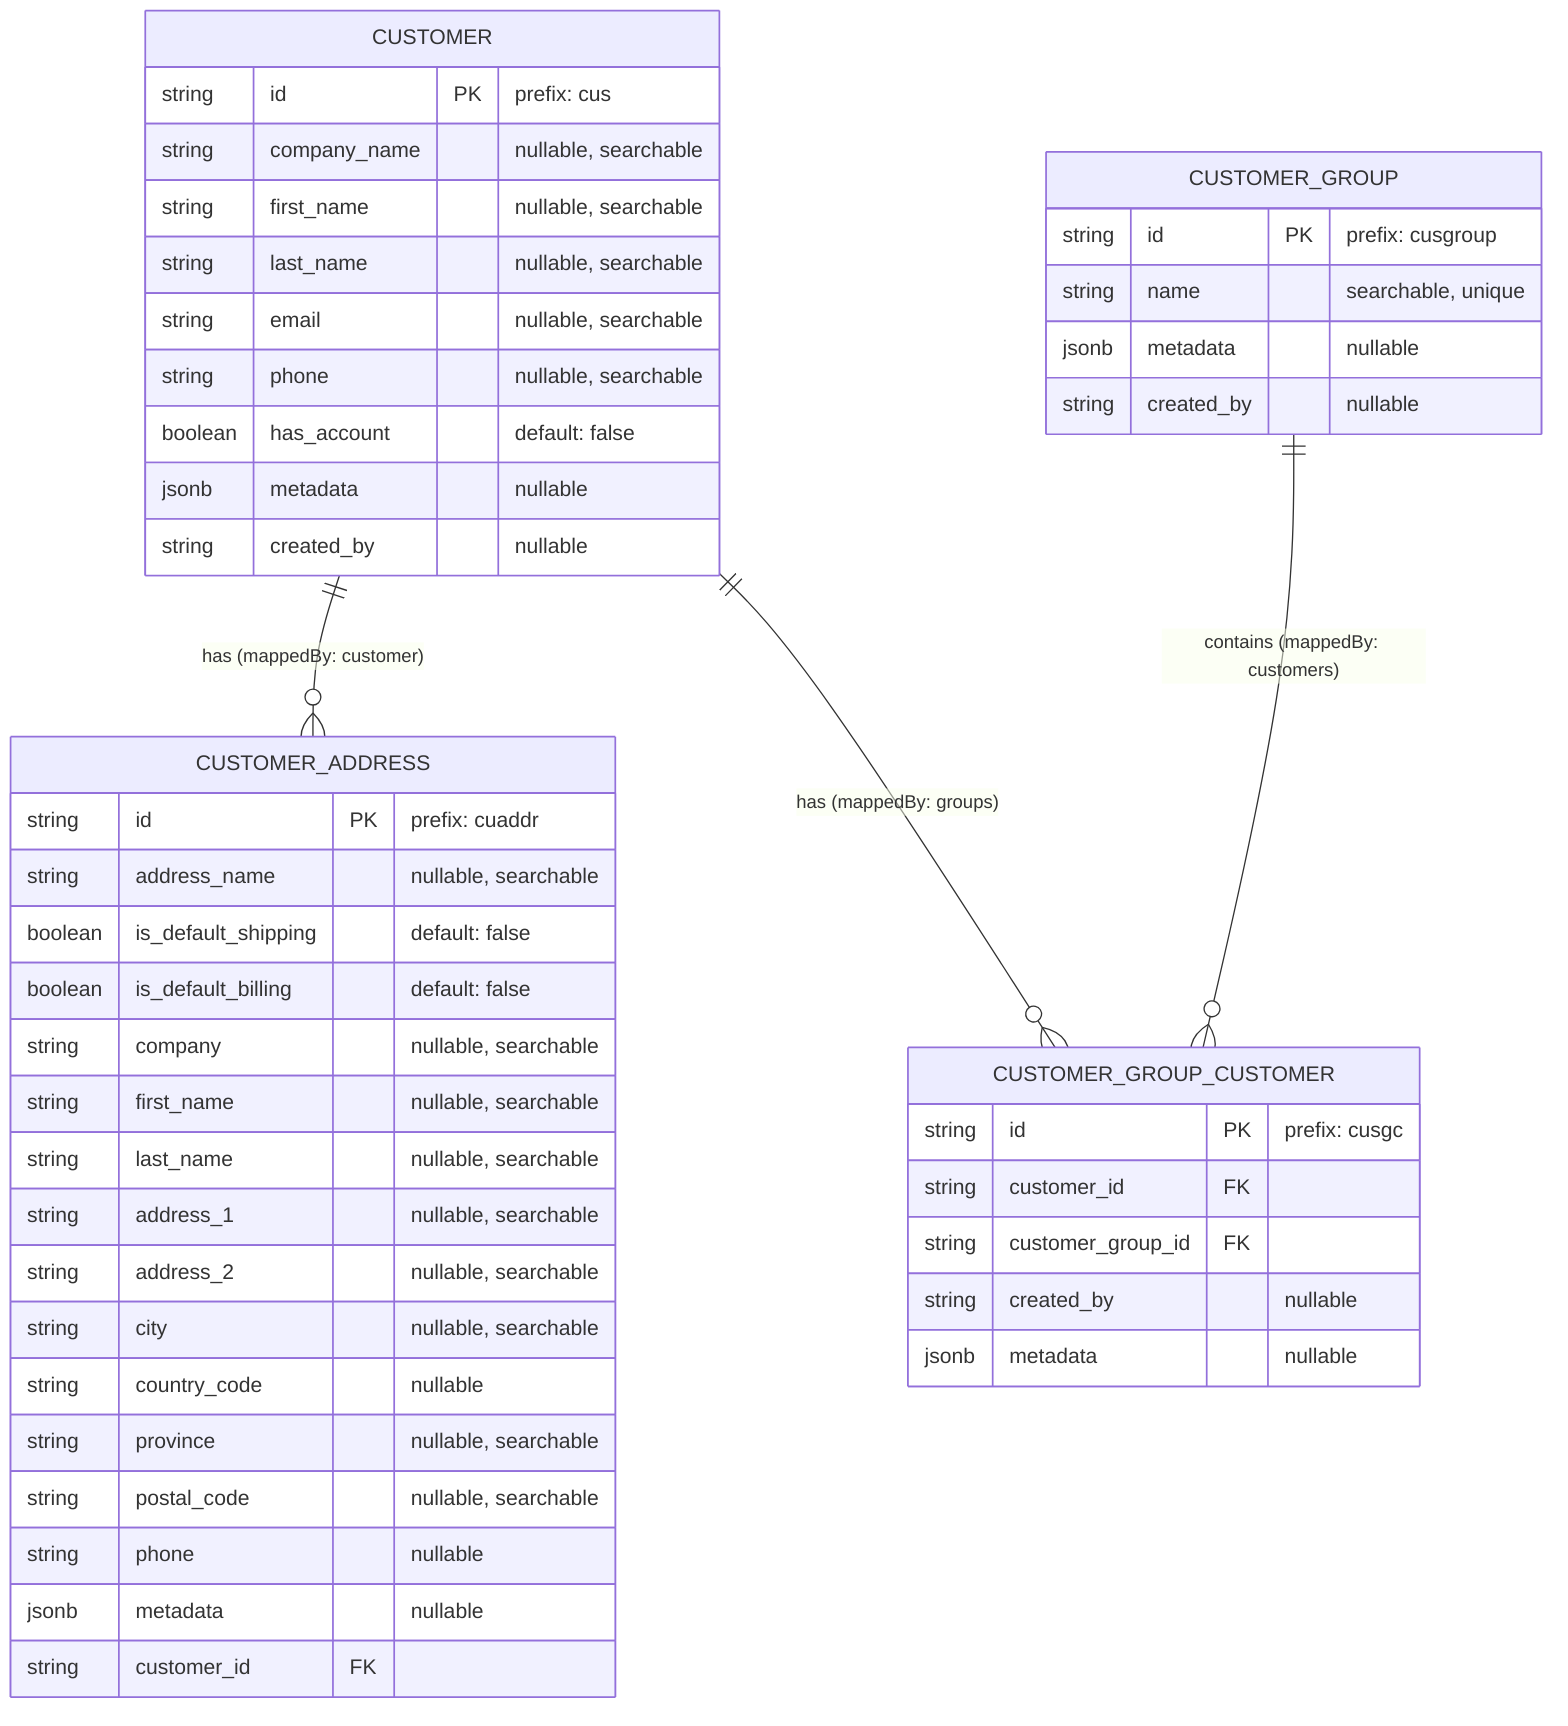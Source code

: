 erDiagram
    CUSTOMER {
        string id PK "prefix: cus"
        string company_name "nullable, searchable"
        string first_name "nullable, searchable"
        string last_name "nullable, searchable"
        string email "nullable, searchable"
        string phone "nullable, searchable"
        boolean has_account "default: false"
        jsonb metadata "nullable"
        string created_by "nullable"
    }
    
    CUSTOMER_ADDRESS {
        string id PK "prefix: cuaddr"
        string address_name "nullable, searchable"
        boolean is_default_shipping "default: false"
        boolean is_default_billing "default: false"
        string company "nullable, searchable"
        string first_name "nullable, searchable"
        string last_name "nullable, searchable"
        string address_1 "nullable, searchable"
        string address_2 "nullable, searchable"
        string city "nullable, searchable"
        string country_code "nullable"
        string province "nullable, searchable"
        string postal_code "nullable, searchable"
        string phone "nullable"
        jsonb metadata "nullable"
        string customer_id FK
    }
    
    CUSTOMER_GROUP {
        string id PK "prefix: cusgroup"
        string name "searchable, unique"
        jsonb metadata "nullable"
        string created_by "nullable"
    }
    
    CUSTOMER_GROUP_CUSTOMER {
        string id PK "prefix: cusgc"
        string customer_id FK
        string customer_group_id FK
        string created_by "nullable"
        jsonb metadata "nullable"
    }
    
    CUSTOMER ||--o{ CUSTOMER_ADDRESS : "has (mappedBy: customer)"
    CUSTOMER ||--o{ CUSTOMER_GROUP_CUSTOMER : "has (mappedBy: groups)"
    CUSTOMER_GROUP ||--o{ CUSTOMER_GROUP_CUSTOMER : "contains (mappedBy: customers)"